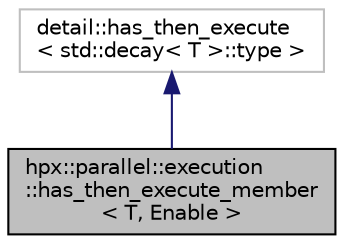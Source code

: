 digraph "hpx::parallel::execution::has_then_execute_member&lt; T, Enable &gt;"
{
  edge [fontname="Helvetica",fontsize="10",labelfontname="Helvetica",labelfontsize="10"];
  node [fontname="Helvetica",fontsize="10",shape=record];
  Node4 [label="hpx::parallel::execution\l::has_then_execute_member\l\< T, Enable \>",height=0.2,width=0.4,color="black", fillcolor="grey75", style="filled", fontcolor="black"];
  Node5 -> Node4 [dir="back",color="midnightblue",fontsize="10",style="solid",fontname="Helvetica"];
  Node5 [label="detail::has_then_execute\l\< std::decay\< T \>::type \>",height=0.2,width=0.4,color="grey75", fillcolor="white", style="filled"];
}
